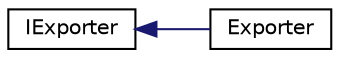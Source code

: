 digraph "Graphical Class Hierarchy"
{
  edge [fontname="Helvetica",fontsize="10",labelfontname="Helvetica",labelfontsize="10"];
  node [fontname="Helvetica",fontsize="10",shape=record];
  rankdir="LR";
  Node0 [label="IExporter",height=0.2,width=0.4,color="black", fillcolor="white", style="filled",URL="$classIExporter.html"];
  Node0 -> Node1 [dir="back",color="midnightblue",fontsize="10",style="solid",fontname="Helvetica"];
  Node1 [label="Exporter",height=0.2,width=0.4,color="black", fillcolor="white", style="filled",URL="$classExporter.html"];
}
